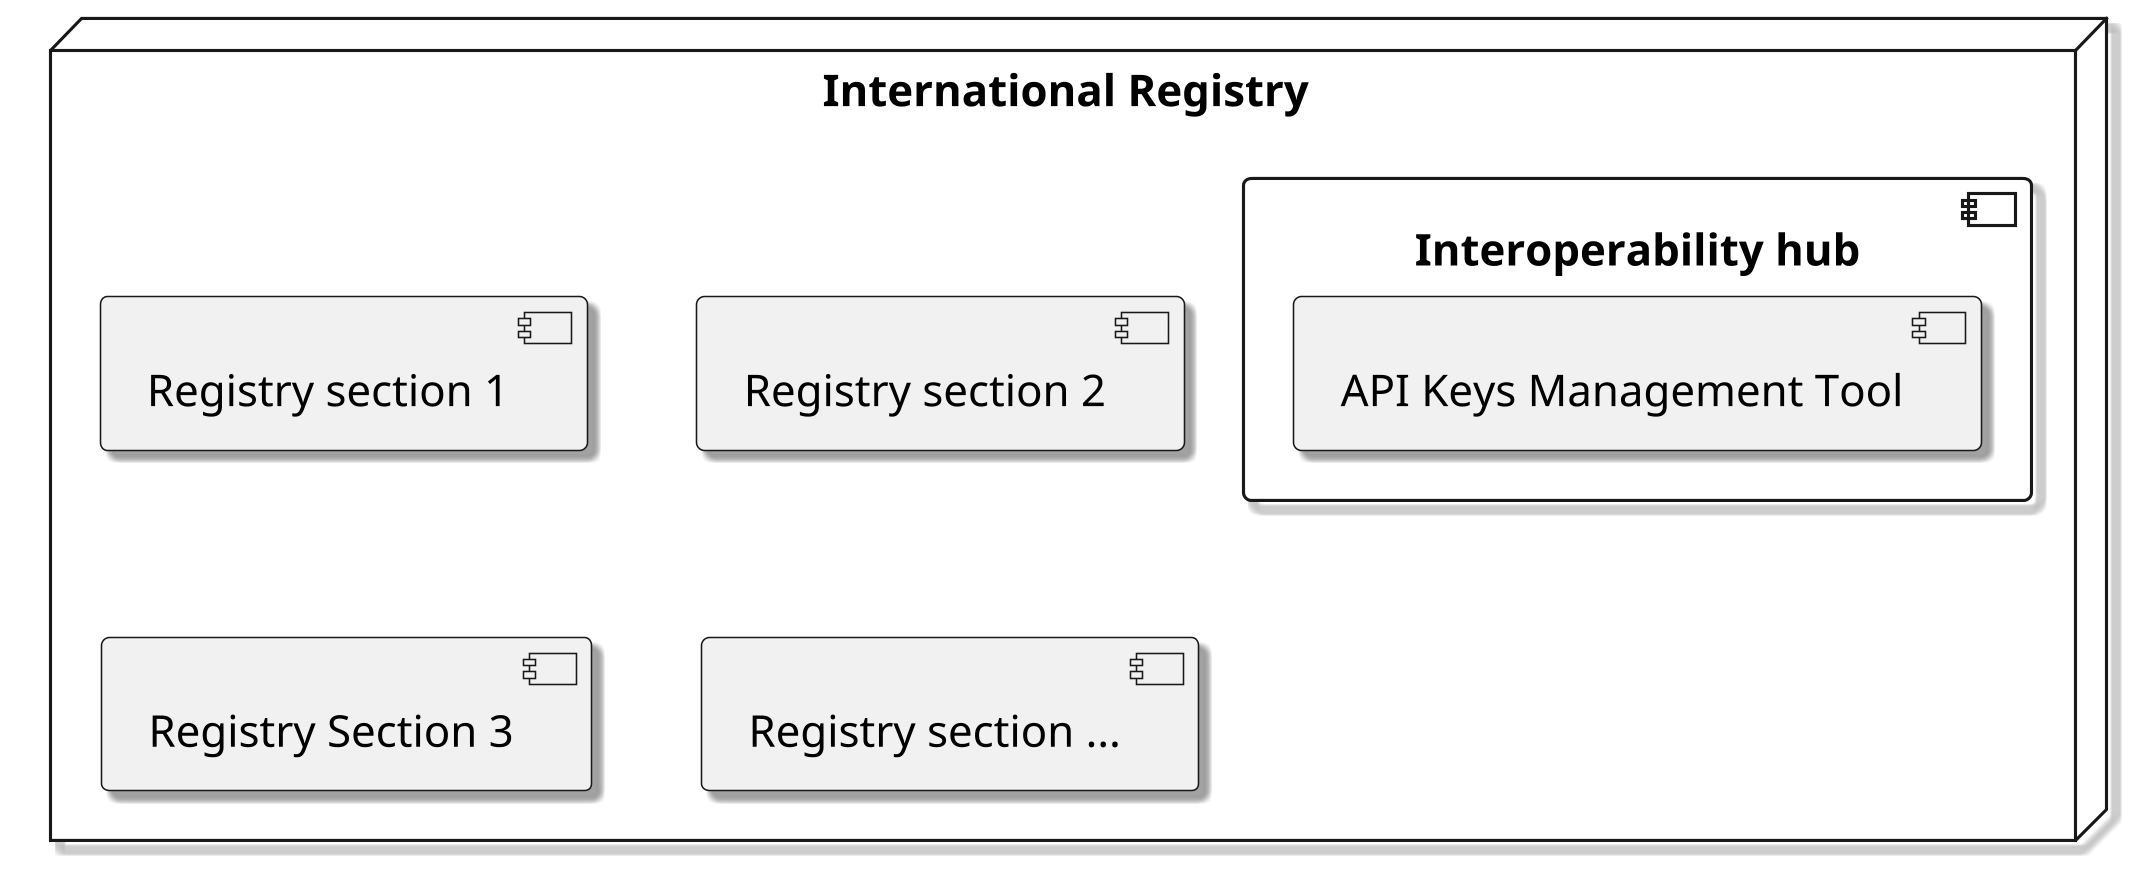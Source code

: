 @startuml Certificate Authority

skinparam dpi 300
skinparam monochrome true
skinparam shadowing true
skinparam defaultTextAlignment center

node "International Registry" {
component "Registry section 1" as rs2
component "Registry section 2" as rs1
component "Registry Section 3" as rs3
component "Registry section ..." as rsn

component "Interoperability hub" as h {
    component "API Keys Management Tool" as ak
}

}

@enduml


